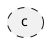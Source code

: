 {
  "sha1": "mvafejxcce9ol7fiio7uabhmrdm5m27",
  "insertion": {
    "when": "2024-06-03T18:59:35.735Z",
    "url": "https://forum.plantuml.net/15983/element-line-style-not-applied-in-usecase-diagram",
    "user": "plantuml@gmail.com"
  }
}
@startuml
usecase c #line.dashed
@enduml
